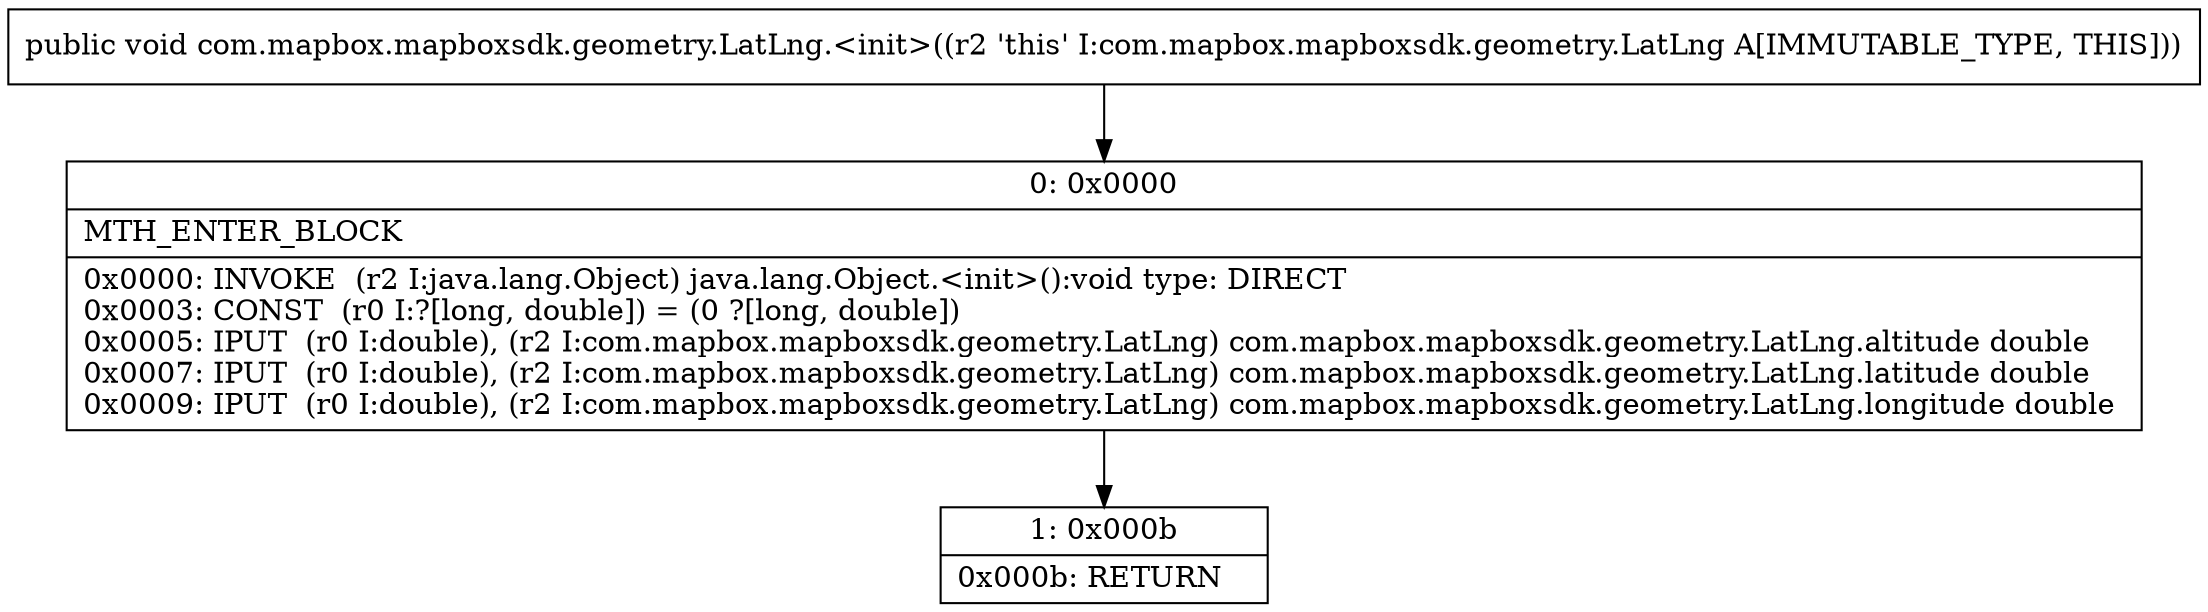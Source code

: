 digraph "CFG forcom.mapbox.mapboxsdk.geometry.LatLng.\<init\>()V" {
Node_0 [shape=record,label="{0\:\ 0x0000|MTH_ENTER_BLOCK\l|0x0000: INVOKE  (r2 I:java.lang.Object) java.lang.Object.\<init\>():void type: DIRECT \l0x0003: CONST  (r0 I:?[long, double]) = (0 ?[long, double]) \l0x0005: IPUT  (r0 I:double), (r2 I:com.mapbox.mapboxsdk.geometry.LatLng) com.mapbox.mapboxsdk.geometry.LatLng.altitude double \l0x0007: IPUT  (r0 I:double), (r2 I:com.mapbox.mapboxsdk.geometry.LatLng) com.mapbox.mapboxsdk.geometry.LatLng.latitude double \l0x0009: IPUT  (r0 I:double), (r2 I:com.mapbox.mapboxsdk.geometry.LatLng) com.mapbox.mapboxsdk.geometry.LatLng.longitude double \l}"];
Node_1 [shape=record,label="{1\:\ 0x000b|0x000b: RETURN   \l}"];
MethodNode[shape=record,label="{public void com.mapbox.mapboxsdk.geometry.LatLng.\<init\>((r2 'this' I:com.mapbox.mapboxsdk.geometry.LatLng A[IMMUTABLE_TYPE, THIS])) }"];
MethodNode -> Node_0;
Node_0 -> Node_1;
}

